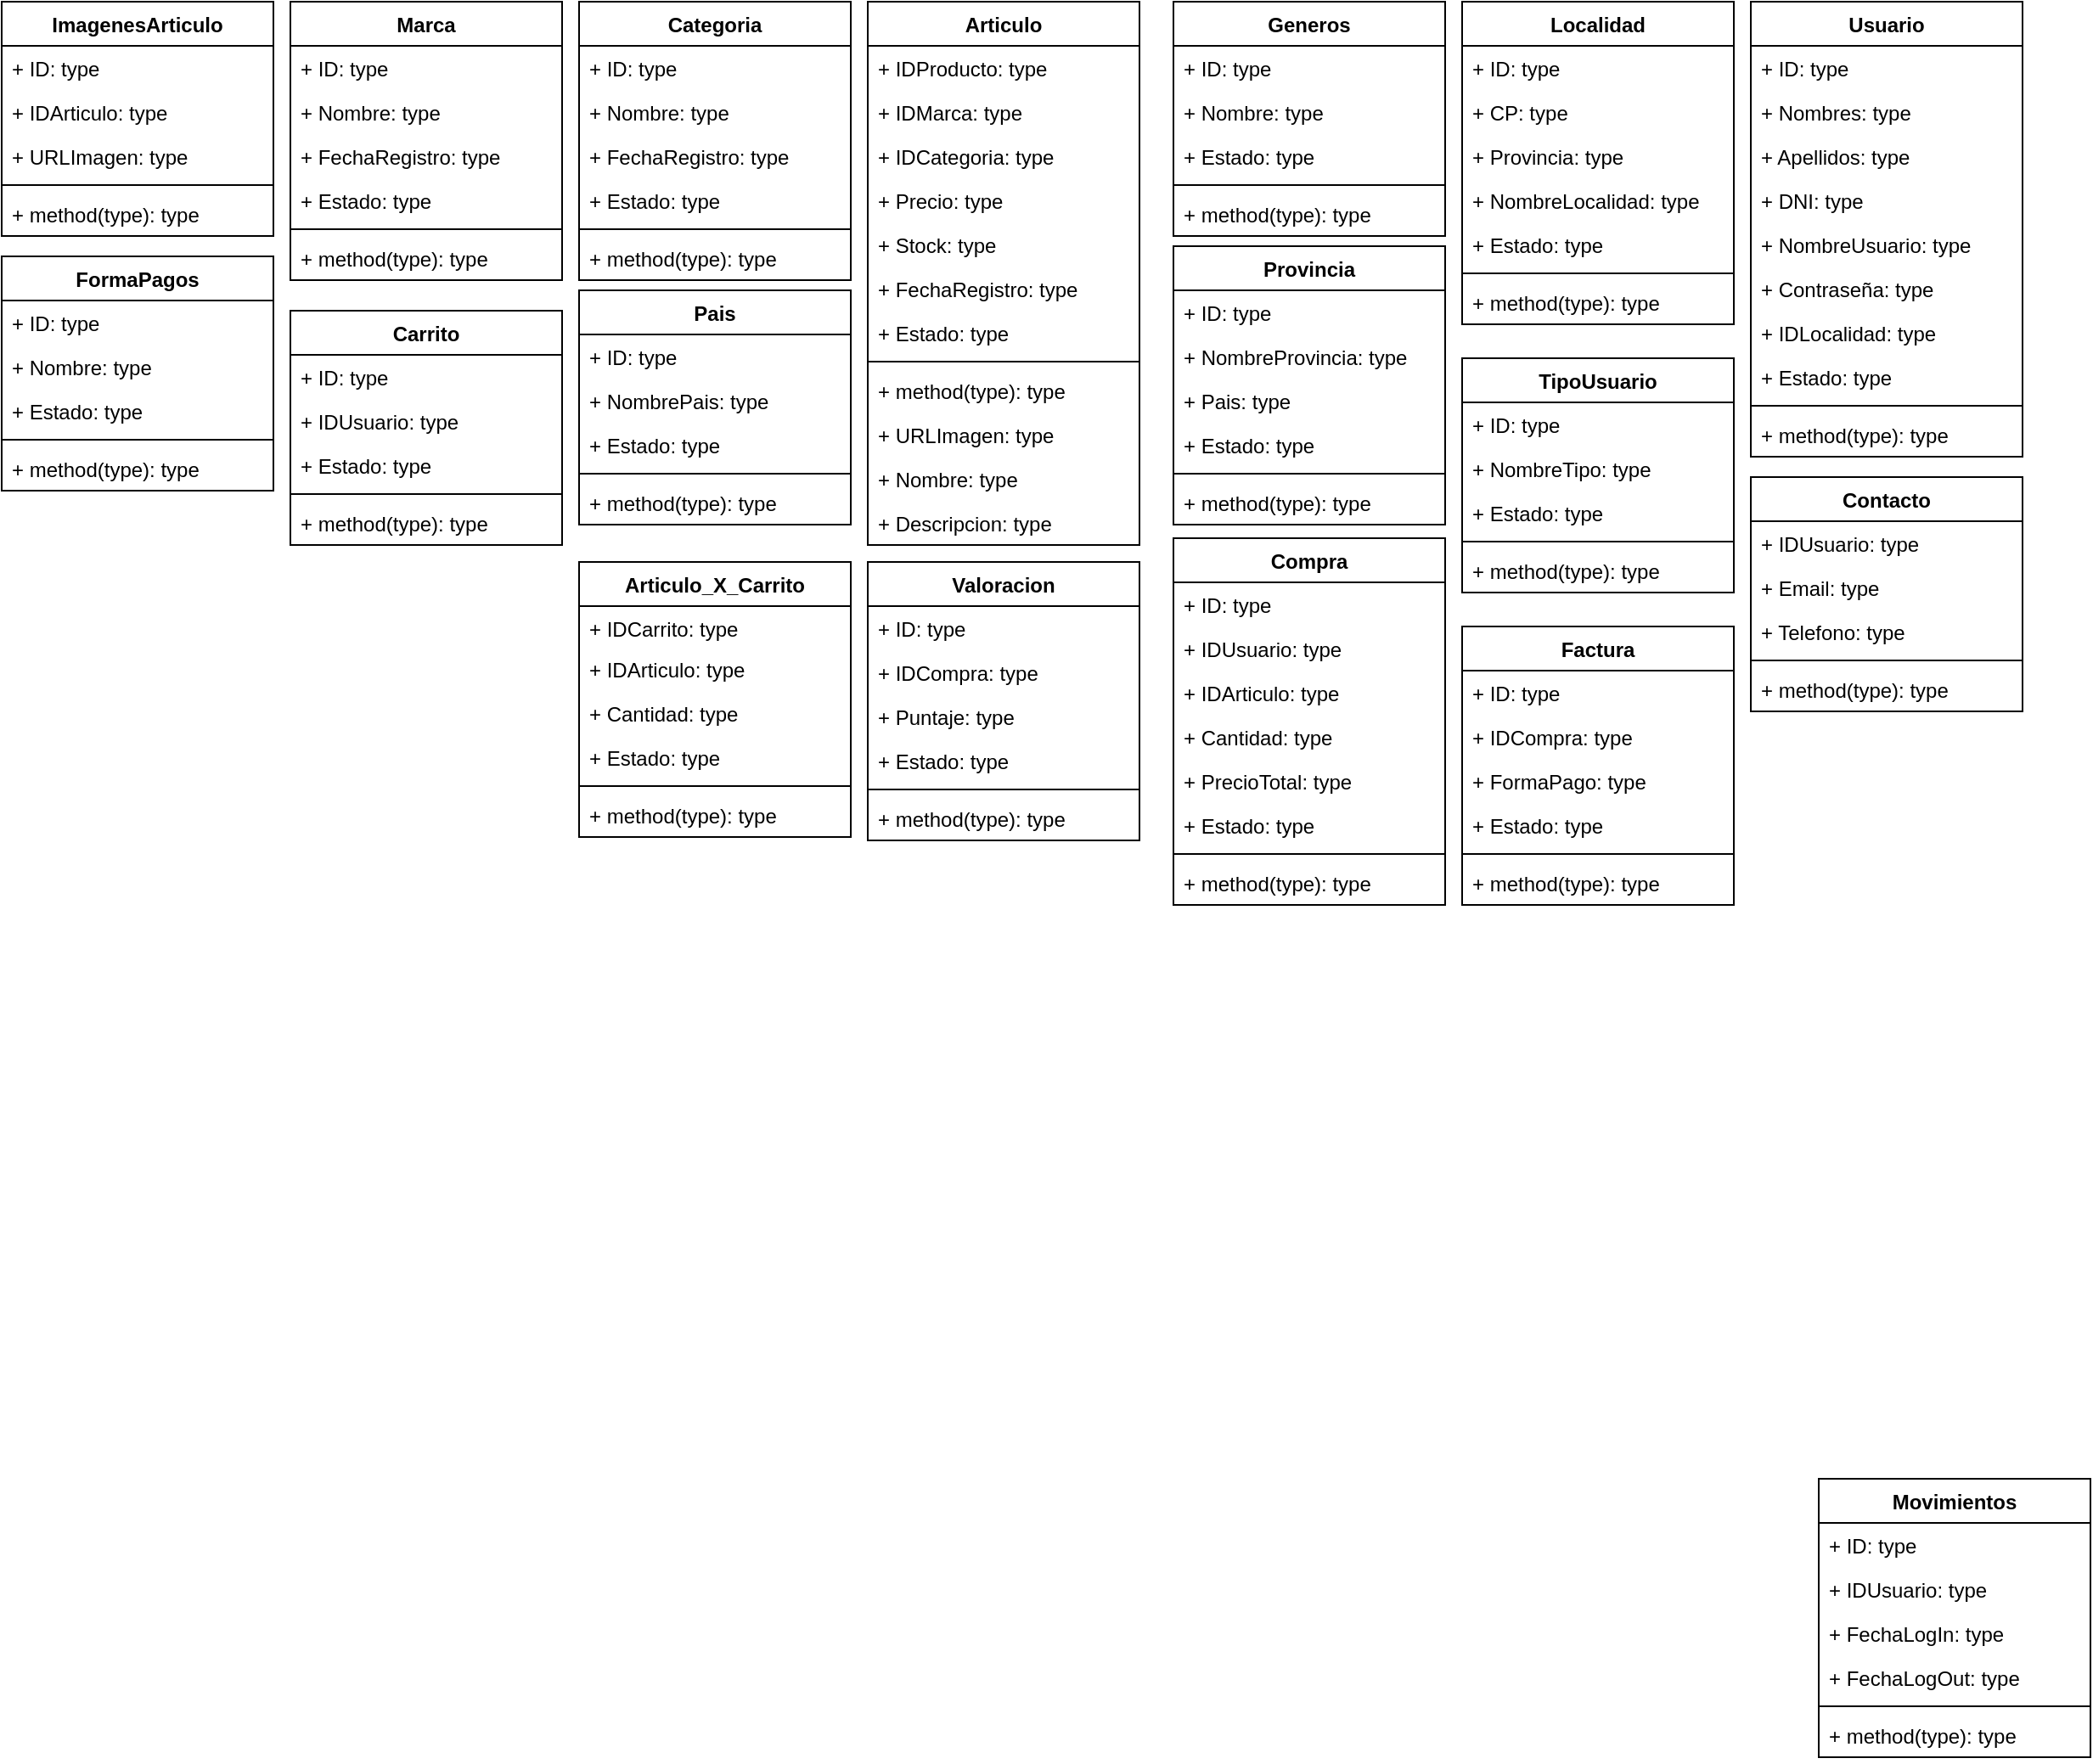 <mxfile version="20.0.0" type="device"><diagram id="C5RBs43oDa-KdzZeNtuy" name="Page-1"><mxGraphModel dx="1287" dy="1741" grid="1" gridSize="10" guides="1" tooltips="1" connect="1" arrows="1" fold="1" page="1" pageScale="1" pageWidth="827" pageHeight="1169" math="0" shadow="0"><root><mxCell id="WIyWlLk6GJQsqaUBKTNV-0"/><mxCell id="WIyWlLk6GJQsqaUBKTNV-1" parent="WIyWlLk6GJQsqaUBKTNV-0"/><mxCell id="viKCft9GVTSBlBhjGcUB-1" value="Articulo" style="swimlane;fontStyle=1;align=center;verticalAlign=top;childLayout=stackLayout;horizontal=1;startSize=26;horizontalStack=0;resizeParent=1;resizeParentMax=0;resizeLast=0;collapsible=1;marginBottom=0;" parent="WIyWlLk6GJQsqaUBKTNV-1" vertex="1"><mxGeometry x="50" y="-900" width="160" height="320" as="geometry"/></mxCell><mxCell id="viKCft9GVTSBlBhjGcUB-2" value="+ IDProducto: type" style="text;strokeColor=none;fillColor=none;align=left;verticalAlign=top;spacingLeft=4;spacingRight=4;overflow=hidden;rotatable=0;points=[[0,0.5],[1,0.5]];portConstraint=eastwest;" parent="viKCft9GVTSBlBhjGcUB-1" vertex="1"><mxGeometry y="26" width="160" height="26" as="geometry"/></mxCell><mxCell id="viKCft9GVTSBlBhjGcUB-24" value="+ IDMarca: type" style="text;strokeColor=none;fillColor=none;align=left;verticalAlign=top;spacingLeft=4;spacingRight=4;overflow=hidden;rotatable=0;points=[[0,0.5],[1,0.5]];portConstraint=eastwest;" parent="viKCft9GVTSBlBhjGcUB-1" vertex="1"><mxGeometry y="52" width="160" height="26" as="geometry"/></mxCell><mxCell id="viKCft9GVTSBlBhjGcUB-28" value="+ IDCategoria: type" style="text;strokeColor=none;fillColor=none;align=left;verticalAlign=top;spacingLeft=4;spacingRight=4;overflow=hidden;rotatable=0;points=[[0,0.5],[1,0.5]];portConstraint=eastwest;" parent="viKCft9GVTSBlBhjGcUB-1" vertex="1"><mxGeometry y="78" width="160" height="26" as="geometry"/></mxCell><mxCell id="viKCft9GVTSBlBhjGcUB-27" value="+ Precio: type" style="text;strokeColor=none;fillColor=none;align=left;verticalAlign=top;spacingLeft=4;spacingRight=4;overflow=hidden;rotatable=0;points=[[0,0.5],[1,0.5]];portConstraint=eastwest;" parent="viKCft9GVTSBlBhjGcUB-1" vertex="1"><mxGeometry y="104" width="160" height="26" as="geometry"/></mxCell><mxCell id="viKCft9GVTSBlBhjGcUB-21" value="+ Stock: type" style="text;strokeColor=none;fillColor=none;align=left;verticalAlign=top;spacingLeft=4;spacingRight=4;overflow=hidden;rotatable=0;points=[[0,0.5],[1,0.5]];portConstraint=eastwest;" parent="viKCft9GVTSBlBhjGcUB-1" vertex="1"><mxGeometry y="130" width="160" height="26" as="geometry"/></mxCell><mxCell id="viKCft9GVTSBlBhjGcUB-29" value="+ FechaRegistro: type" style="text;strokeColor=none;fillColor=none;align=left;verticalAlign=top;spacingLeft=4;spacingRight=4;overflow=hidden;rotatable=0;points=[[0,0.5],[1,0.5]];portConstraint=eastwest;" parent="viKCft9GVTSBlBhjGcUB-1" vertex="1"><mxGeometry y="156" width="160" height="26" as="geometry"/></mxCell><mxCell id="viKCft9GVTSBlBhjGcUB-31" value="+ Estado: type" style="text;strokeColor=none;fillColor=none;align=left;verticalAlign=top;spacingLeft=4;spacingRight=4;overflow=hidden;rotatable=0;points=[[0,0.5],[1,0.5]];portConstraint=eastwest;" parent="viKCft9GVTSBlBhjGcUB-1" vertex="1"><mxGeometry y="182" width="160" height="26" as="geometry"/></mxCell><mxCell id="viKCft9GVTSBlBhjGcUB-3" value="" style="line;strokeWidth=1;fillColor=none;align=left;verticalAlign=middle;spacingTop=-1;spacingLeft=3;spacingRight=3;rotatable=0;labelPosition=right;points=[];portConstraint=eastwest;" parent="viKCft9GVTSBlBhjGcUB-1" vertex="1"><mxGeometry y="208" width="160" height="8" as="geometry"/></mxCell><mxCell id="viKCft9GVTSBlBhjGcUB-4" value="+ method(type): type" style="text;strokeColor=none;fillColor=none;align=left;verticalAlign=top;spacingLeft=4;spacingRight=4;overflow=hidden;rotatable=0;points=[[0,0.5],[1,0.5]];portConstraint=eastwest;" parent="viKCft9GVTSBlBhjGcUB-1" vertex="1"><mxGeometry y="216" width="160" height="26" as="geometry"/></mxCell><mxCell id="viKCft9GVTSBlBhjGcUB-22" value="+ URLImagen: type" style="text;strokeColor=none;fillColor=none;align=left;verticalAlign=top;spacingLeft=4;spacingRight=4;overflow=hidden;rotatable=0;points=[[0,0.5],[1,0.5]];portConstraint=eastwest;" parent="viKCft9GVTSBlBhjGcUB-1" vertex="1"><mxGeometry y="242" width="160" height="26" as="geometry"/></mxCell><mxCell id="viKCft9GVTSBlBhjGcUB-26" value="+ Nombre: type" style="text;strokeColor=none;fillColor=none;align=left;verticalAlign=top;spacingLeft=4;spacingRight=4;overflow=hidden;rotatable=0;points=[[0,0.5],[1,0.5]];portConstraint=eastwest;" parent="viKCft9GVTSBlBhjGcUB-1" vertex="1"><mxGeometry y="268" width="160" height="26" as="geometry"/></mxCell><mxCell id="viKCft9GVTSBlBhjGcUB-23" value="+ Descripcion: type" style="text;strokeColor=none;fillColor=none;align=left;verticalAlign=top;spacingLeft=4;spacingRight=4;overflow=hidden;rotatable=0;points=[[0,0.5],[1,0.5]];portConstraint=eastwest;" parent="viKCft9GVTSBlBhjGcUB-1" vertex="1"><mxGeometry y="294" width="160" height="26" as="geometry"/></mxCell><mxCell id="viKCft9GVTSBlBhjGcUB-5" value="Marca" style="swimlane;fontStyle=1;align=center;verticalAlign=top;childLayout=stackLayout;horizontal=1;startSize=26;horizontalStack=0;resizeParent=1;resizeParentMax=0;resizeLast=0;collapsible=1;marginBottom=0;" parent="WIyWlLk6GJQsqaUBKTNV-1" vertex="1"><mxGeometry x="-290" y="-900" width="160" height="164" as="geometry"/></mxCell><mxCell id="viKCft9GVTSBlBhjGcUB-6" value="+ ID: type" style="text;strokeColor=none;fillColor=none;align=left;verticalAlign=top;spacingLeft=4;spacingRight=4;overflow=hidden;rotatable=0;points=[[0,0.5],[1,0.5]];portConstraint=eastwest;" parent="viKCft9GVTSBlBhjGcUB-5" vertex="1"><mxGeometry y="26" width="160" height="26" as="geometry"/></mxCell><mxCell id="viKCft9GVTSBlBhjGcUB-34" value="+ Nombre: type" style="text;strokeColor=none;fillColor=none;align=left;verticalAlign=top;spacingLeft=4;spacingRight=4;overflow=hidden;rotatable=0;points=[[0,0.5],[1,0.5]];portConstraint=eastwest;" parent="viKCft9GVTSBlBhjGcUB-5" vertex="1"><mxGeometry y="52" width="160" height="26" as="geometry"/></mxCell><mxCell id="viKCft9GVTSBlBhjGcUB-35" value="+ FechaRegistro: type" style="text;strokeColor=none;fillColor=none;align=left;verticalAlign=top;spacingLeft=4;spacingRight=4;overflow=hidden;rotatable=0;points=[[0,0.5],[1,0.5]];portConstraint=eastwest;" parent="viKCft9GVTSBlBhjGcUB-5" vertex="1"><mxGeometry y="78" width="160" height="26" as="geometry"/></mxCell><mxCell id="viKCft9GVTSBlBhjGcUB-33" value="+ Estado: type" style="text;strokeColor=none;fillColor=none;align=left;verticalAlign=top;spacingLeft=4;spacingRight=4;overflow=hidden;rotatable=0;points=[[0,0.5],[1,0.5]];portConstraint=eastwest;" parent="viKCft9GVTSBlBhjGcUB-5" vertex="1"><mxGeometry y="104" width="160" height="26" as="geometry"/></mxCell><mxCell id="viKCft9GVTSBlBhjGcUB-7" value="" style="line;strokeWidth=1;fillColor=none;align=left;verticalAlign=middle;spacingTop=-1;spacingLeft=3;spacingRight=3;rotatable=0;labelPosition=right;points=[];portConstraint=eastwest;" parent="viKCft9GVTSBlBhjGcUB-5" vertex="1"><mxGeometry y="130" width="160" height="8" as="geometry"/></mxCell><mxCell id="viKCft9GVTSBlBhjGcUB-8" value="+ method(type): type" style="text;strokeColor=none;fillColor=none;align=left;verticalAlign=top;spacingLeft=4;spacingRight=4;overflow=hidden;rotatable=0;points=[[0,0.5],[1,0.5]];portConstraint=eastwest;" parent="viKCft9GVTSBlBhjGcUB-5" vertex="1"><mxGeometry y="138" width="160" height="26" as="geometry"/></mxCell><mxCell id="viKCft9GVTSBlBhjGcUB-9" value="Categoria" style="swimlane;fontStyle=1;align=center;verticalAlign=top;childLayout=stackLayout;horizontal=1;startSize=26;horizontalStack=0;resizeParent=1;resizeParentMax=0;resizeLast=0;collapsible=1;marginBottom=0;" parent="WIyWlLk6GJQsqaUBKTNV-1" vertex="1"><mxGeometry x="-120" y="-900" width="160" height="164" as="geometry"/></mxCell><mxCell id="viKCft9GVTSBlBhjGcUB-10" value="+ ID: type" style="text;strokeColor=none;fillColor=none;align=left;verticalAlign=top;spacingLeft=4;spacingRight=4;overflow=hidden;rotatable=0;points=[[0,0.5],[1,0.5]];portConstraint=eastwest;" parent="viKCft9GVTSBlBhjGcUB-9" vertex="1"><mxGeometry y="26" width="160" height="26" as="geometry"/></mxCell><mxCell id="viKCft9GVTSBlBhjGcUB-36" value="+ Nombre: type" style="text;strokeColor=none;fillColor=none;align=left;verticalAlign=top;spacingLeft=4;spacingRight=4;overflow=hidden;rotatable=0;points=[[0,0.5],[1,0.5]];portConstraint=eastwest;" parent="viKCft9GVTSBlBhjGcUB-9" vertex="1"><mxGeometry y="52" width="160" height="26" as="geometry"/></mxCell><mxCell id="viKCft9GVTSBlBhjGcUB-37" value="+ FechaRegistro: type" style="text;strokeColor=none;fillColor=none;align=left;verticalAlign=top;spacingLeft=4;spacingRight=4;overflow=hidden;rotatable=0;points=[[0,0.5],[1,0.5]];portConstraint=eastwest;" parent="viKCft9GVTSBlBhjGcUB-9" vertex="1"><mxGeometry y="78" width="160" height="26" as="geometry"/></mxCell><mxCell id="viKCft9GVTSBlBhjGcUB-38" value="+ Estado: type" style="text;strokeColor=none;fillColor=none;align=left;verticalAlign=top;spacingLeft=4;spacingRight=4;overflow=hidden;rotatable=0;points=[[0,0.5],[1,0.5]];portConstraint=eastwest;" parent="viKCft9GVTSBlBhjGcUB-9" vertex="1"><mxGeometry y="104" width="160" height="26" as="geometry"/></mxCell><mxCell id="viKCft9GVTSBlBhjGcUB-11" value="" style="line;strokeWidth=1;fillColor=none;align=left;verticalAlign=middle;spacingTop=-1;spacingLeft=3;spacingRight=3;rotatable=0;labelPosition=right;points=[];portConstraint=eastwest;" parent="viKCft9GVTSBlBhjGcUB-9" vertex="1"><mxGeometry y="130" width="160" height="8" as="geometry"/></mxCell><mxCell id="viKCft9GVTSBlBhjGcUB-12" value="+ method(type): type" style="text;strokeColor=none;fillColor=none;align=left;verticalAlign=top;spacingLeft=4;spacingRight=4;overflow=hidden;rotatable=0;points=[[0,0.5],[1,0.5]];portConstraint=eastwest;" parent="viKCft9GVTSBlBhjGcUB-9" vertex="1"><mxGeometry y="138" width="160" height="26" as="geometry"/></mxCell><mxCell id="viKCft9GVTSBlBhjGcUB-13" value="Carrito" style="swimlane;fontStyle=1;align=center;verticalAlign=top;childLayout=stackLayout;horizontal=1;startSize=26;horizontalStack=0;resizeParent=1;resizeParentMax=0;resizeLast=0;collapsible=1;marginBottom=0;" parent="WIyWlLk6GJQsqaUBKTNV-1" vertex="1"><mxGeometry x="-290" y="-718" width="160" height="138" as="geometry"/></mxCell><mxCell id="viKCft9GVTSBlBhjGcUB-14" value="+ ID: type" style="text;strokeColor=none;fillColor=none;align=left;verticalAlign=top;spacingLeft=4;spacingRight=4;overflow=hidden;rotatable=0;points=[[0,0.5],[1,0.5]];portConstraint=eastwest;" parent="viKCft9GVTSBlBhjGcUB-13" vertex="1"><mxGeometry y="26" width="160" height="26" as="geometry"/></mxCell><mxCell id="BM_wpba7RMQkuh3sp6cl-6" value="+ IDUsuario: type" style="text;strokeColor=none;fillColor=none;align=left;verticalAlign=top;spacingLeft=4;spacingRight=4;overflow=hidden;rotatable=0;points=[[0,0.5],[1,0.5]];portConstraint=eastwest;" vertex="1" parent="viKCft9GVTSBlBhjGcUB-13"><mxGeometry y="52" width="160" height="26" as="geometry"/></mxCell><mxCell id="xOMj_ARB8Mjc3hyFYVO3-38" value="+ Estado: type" style="text;strokeColor=none;fillColor=none;align=left;verticalAlign=top;spacingLeft=4;spacingRight=4;overflow=hidden;rotatable=0;points=[[0,0.5],[1,0.5]];portConstraint=eastwest;" parent="viKCft9GVTSBlBhjGcUB-13" vertex="1"><mxGeometry y="78" width="160" height="26" as="geometry"/></mxCell><mxCell id="viKCft9GVTSBlBhjGcUB-15" value="" style="line;strokeWidth=1;fillColor=none;align=left;verticalAlign=middle;spacingTop=-1;spacingLeft=3;spacingRight=3;rotatable=0;labelPosition=right;points=[];portConstraint=eastwest;" parent="viKCft9GVTSBlBhjGcUB-13" vertex="1"><mxGeometry y="104" width="160" height="8" as="geometry"/></mxCell><mxCell id="viKCft9GVTSBlBhjGcUB-16" value="+ method(type): type" style="text;strokeColor=none;fillColor=none;align=left;verticalAlign=top;spacingLeft=4;spacingRight=4;overflow=hidden;rotatable=0;points=[[0,0.5],[1,0.5]];portConstraint=eastwest;" parent="viKCft9GVTSBlBhjGcUB-13" vertex="1"><mxGeometry y="112" width="160" height="26" as="geometry"/></mxCell><mxCell id="viKCft9GVTSBlBhjGcUB-17" value="Compra" style="swimlane;fontStyle=1;align=center;verticalAlign=top;childLayout=stackLayout;horizontal=1;startSize=26;horizontalStack=0;resizeParent=1;resizeParentMax=0;resizeLast=0;collapsible=1;marginBottom=0;" parent="WIyWlLk6GJQsqaUBKTNV-1" vertex="1"><mxGeometry x="230" y="-584" width="160" height="216" as="geometry"/></mxCell><mxCell id="viKCft9GVTSBlBhjGcUB-18" value="+ ID: type" style="text;strokeColor=none;fillColor=none;align=left;verticalAlign=top;spacingLeft=4;spacingRight=4;overflow=hidden;rotatable=0;points=[[0,0.5],[1,0.5]];portConstraint=eastwest;" parent="viKCft9GVTSBlBhjGcUB-17" vertex="1"><mxGeometry y="26" width="160" height="26" as="geometry"/></mxCell><mxCell id="xOMj_ARB8Mjc3hyFYVO3-39" value="+ IDUsuario: type" style="text;strokeColor=none;fillColor=none;align=left;verticalAlign=top;spacingLeft=4;spacingRight=4;overflow=hidden;rotatable=0;points=[[0,0.5],[1,0.5]];portConstraint=eastwest;" parent="viKCft9GVTSBlBhjGcUB-17" vertex="1"><mxGeometry y="52" width="160" height="26" as="geometry"/></mxCell><mxCell id="xOMj_ARB8Mjc3hyFYVO3-55" value="+ IDArticulo: type" style="text;strokeColor=none;fillColor=none;align=left;verticalAlign=top;spacingLeft=4;spacingRight=4;overflow=hidden;rotatable=0;points=[[0,0.5],[1,0.5]];portConstraint=eastwest;" parent="viKCft9GVTSBlBhjGcUB-17" vertex="1"><mxGeometry y="78" width="160" height="26" as="geometry"/></mxCell><mxCell id="xOMj_ARB8Mjc3hyFYVO3-43" value="+ Cantidad: type" style="text;strokeColor=none;fillColor=none;align=left;verticalAlign=top;spacingLeft=4;spacingRight=4;overflow=hidden;rotatable=0;points=[[0,0.5],[1,0.5]];portConstraint=eastwest;" parent="viKCft9GVTSBlBhjGcUB-17" vertex="1"><mxGeometry y="104" width="160" height="26" as="geometry"/></mxCell><mxCell id="xOMj_ARB8Mjc3hyFYVO3-45" value="+ PrecioTotal: type" style="text;strokeColor=none;fillColor=none;align=left;verticalAlign=top;spacingLeft=4;spacingRight=4;overflow=hidden;rotatable=0;points=[[0,0.5],[1,0.5]];portConstraint=eastwest;" parent="viKCft9GVTSBlBhjGcUB-17" vertex="1"><mxGeometry y="130" width="160" height="26" as="geometry"/></mxCell><mxCell id="xOMj_ARB8Mjc3hyFYVO3-40" value="+ Estado: type" style="text;strokeColor=none;fillColor=none;align=left;verticalAlign=top;spacingLeft=4;spacingRight=4;overflow=hidden;rotatable=0;points=[[0,0.5],[1,0.5]];portConstraint=eastwest;" parent="viKCft9GVTSBlBhjGcUB-17" vertex="1"><mxGeometry y="156" width="160" height="26" as="geometry"/></mxCell><mxCell id="viKCft9GVTSBlBhjGcUB-19" value="" style="line;strokeWidth=1;fillColor=none;align=left;verticalAlign=middle;spacingTop=-1;spacingLeft=3;spacingRight=3;rotatable=0;labelPosition=right;points=[];portConstraint=eastwest;" parent="viKCft9GVTSBlBhjGcUB-17" vertex="1"><mxGeometry y="182" width="160" height="8" as="geometry"/></mxCell><mxCell id="viKCft9GVTSBlBhjGcUB-20" value="+ method(type): type" style="text;strokeColor=none;fillColor=none;align=left;verticalAlign=top;spacingLeft=4;spacingRight=4;overflow=hidden;rotatable=0;points=[[0,0.5],[1,0.5]];portConstraint=eastwest;" parent="viKCft9GVTSBlBhjGcUB-17" vertex="1"><mxGeometry y="190" width="160" height="26" as="geometry"/></mxCell><mxCell id="viKCft9GVTSBlBhjGcUB-41" value="Usuario" style="swimlane;fontStyle=1;align=center;verticalAlign=top;childLayout=stackLayout;horizontal=1;startSize=26;horizontalStack=0;resizeParent=1;resizeParentMax=0;resizeLast=0;collapsible=1;marginBottom=0;" parent="WIyWlLk6GJQsqaUBKTNV-1" vertex="1"><mxGeometry x="570" y="-900" width="160" height="268" as="geometry"/></mxCell><mxCell id="viKCft9GVTSBlBhjGcUB-42" value="+ ID: type" style="text;strokeColor=none;fillColor=none;align=left;verticalAlign=top;spacingLeft=4;spacingRight=4;overflow=hidden;rotatable=0;points=[[0,0.5],[1,0.5]];portConstraint=eastwest;" parent="viKCft9GVTSBlBhjGcUB-41" vertex="1"><mxGeometry y="26" width="160" height="26" as="geometry"/></mxCell><mxCell id="viKCft9GVTSBlBhjGcUB-46" value="+ Nombres: type" style="text;strokeColor=none;fillColor=none;align=left;verticalAlign=top;spacingLeft=4;spacingRight=4;overflow=hidden;rotatable=0;points=[[0,0.5],[1,0.5]];portConstraint=eastwest;" parent="viKCft9GVTSBlBhjGcUB-41" vertex="1"><mxGeometry y="52" width="160" height="26" as="geometry"/></mxCell><mxCell id="viKCft9GVTSBlBhjGcUB-47" value="+ Apellidos: type" style="text;strokeColor=none;fillColor=none;align=left;verticalAlign=top;spacingLeft=4;spacingRight=4;overflow=hidden;rotatable=0;points=[[0,0.5],[1,0.5]];portConstraint=eastwest;" parent="viKCft9GVTSBlBhjGcUB-41" vertex="1"><mxGeometry y="78" width="160" height="26" as="geometry"/></mxCell><mxCell id="xOMj_ARB8Mjc3hyFYVO3-2" value="+ DNI: type" style="text;strokeColor=none;fillColor=none;align=left;verticalAlign=top;spacingLeft=4;spacingRight=4;overflow=hidden;rotatable=0;points=[[0,0.5],[1,0.5]];portConstraint=eastwest;" parent="viKCft9GVTSBlBhjGcUB-41" vertex="1"><mxGeometry y="104" width="160" height="26" as="geometry"/></mxCell><mxCell id="xOMj_ARB8Mjc3hyFYVO3-1" value="+ NombreUsuario: type" style="text;strokeColor=none;fillColor=none;align=left;verticalAlign=top;spacingLeft=4;spacingRight=4;overflow=hidden;rotatable=0;points=[[0,0.5],[1,0.5]];portConstraint=eastwest;" parent="viKCft9GVTSBlBhjGcUB-41" vertex="1"><mxGeometry y="130" width="160" height="26" as="geometry"/></mxCell><mxCell id="xOMj_ARB8Mjc3hyFYVO3-0" value="+ Contraseña: type" style="text;strokeColor=none;fillColor=none;align=left;verticalAlign=top;spacingLeft=4;spacingRight=4;overflow=hidden;rotatable=0;points=[[0,0.5],[1,0.5]];portConstraint=eastwest;" parent="viKCft9GVTSBlBhjGcUB-41" vertex="1"><mxGeometry y="156" width="160" height="26" as="geometry"/></mxCell><mxCell id="xOMj_ARB8Mjc3hyFYVO3-14" value="+ IDLocalidad: type" style="text;strokeColor=none;fillColor=none;align=left;verticalAlign=top;spacingLeft=4;spacingRight=4;overflow=hidden;rotatable=0;points=[[0,0.5],[1,0.5]];portConstraint=eastwest;" parent="viKCft9GVTSBlBhjGcUB-41" vertex="1"><mxGeometry y="182" width="160" height="26" as="geometry"/></mxCell><mxCell id="xOMj_ARB8Mjc3hyFYVO3-5" value="+ Estado: type" style="text;strokeColor=none;fillColor=none;align=left;verticalAlign=top;spacingLeft=4;spacingRight=4;overflow=hidden;rotatable=0;points=[[0,0.5],[1,0.5]];portConstraint=eastwest;" parent="viKCft9GVTSBlBhjGcUB-41" vertex="1"><mxGeometry y="208" width="160" height="26" as="geometry"/></mxCell><mxCell id="viKCft9GVTSBlBhjGcUB-43" value="" style="line;strokeWidth=1;fillColor=none;align=left;verticalAlign=middle;spacingTop=-1;spacingLeft=3;spacingRight=3;rotatable=0;labelPosition=right;points=[];portConstraint=eastwest;" parent="viKCft9GVTSBlBhjGcUB-41" vertex="1"><mxGeometry y="234" width="160" height="8" as="geometry"/></mxCell><mxCell id="viKCft9GVTSBlBhjGcUB-44" value="+ method(type): type" style="text;strokeColor=none;fillColor=none;align=left;verticalAlign=top;spacingLeft=4;spacingRight=4;overflow=hidden;rotatable=0;points=[[0,0.5],[1,0.5]];portConstraint=eastwest;" parent="viKCft9GVTSBlBhjGcUB-41" vertex="1"><mxGeometry y="242" width="160" height="26" as="geometry"/></mxCell><mxCell id="viKCft9GVTSBlBhjGcUB-48" value="Factura" style="swimlane;fontStyle=1;align=center;verticalAlign=top;childLayout=stackLayout;horizontal=1;startSize=26;horizontalStack=0;resizeParent=1;resizeParentMax=0;resizeLast=0;collapsible=1;marginBottom=0;" parent="WIyWlLk6GJQsqaUBKTNV-1" vertex="1"><mxGeometry x="400" y="-532" width="160" height="164" as="geometry"/></mxCell><mxCell id="viKCft9GVTSBlBhjGcUB-49" value="+ ID: type" style="text;strokeColor=none;fillColor=none;align=left;verticalAlign=top;spacingLeft=4;spacingRight=4;overflow=hidden;rotatable=0;points=[[0,0.5],[1,0.5]];portConstraint=eastwest;" parent="viKCft9GVTSBlBhjGcUB-48" vertex="1"><mxGeometry y="26" width="160" height="26" as="geometry"/></mxCell><mxCell id="xOMj_ARB8Mjc3hyFYVO3-57" value="+ IDCompra: type" style="text;strokeColor=none;fillColor=none;align=left;verticalAlign=top;spacingLeft=4;spacingRight=4;overflow=hidden;rotatable=0;points=[[0,0.5],[1,0.5]];portConstraint=eastwest;" parent="viKCft9GVTSBlBhjGcUB-48" vertex="1"><mxGeometry y="52" width="160" height="26" as="geometry"/></mxCell><mxCell id="xOMj_ARB8Mjc3hyFYVO3-59" value="+ FormaPago: type" style="text;strokeColor=none;fillColor=none;align=left;verticalAlign=top;spacingLeft=4;spacingRight=4;overflow=hidden;rotatable=0;points=[[0,0.5],[1,0.5]];portConstraint=eastwest;" parent="viKCft9GVTSBlBhjGcUB-48" vertex="1"><mxGeometry y="78" width="160" height="26" as="geometry"/></mxCell><mxCell id="xOMj_ARB8Mjc3hyFYVO3-56" value="+ Estado: type" style="text;strokeColor=none;fillColor=none;align=left;verticalAlign=top;spacingLeft=4;spacingRight=4;overflow=hidden;rotatable=0;points=[[0,0.5],[1,0.5]];portConstraint=eastwest;" parent="viKCft9GVTSBlBhjGcUB-48" vertex="1"><mxGeometry y="104" width="160" height="26" as="geometry"/></mxCell><mxCell id="viKCft9GVTSBlBhjGcUB-50" value="" style="line;strokeWidth=1;fillColor=none;align=left;verticalAlign=middle;spacingTop=-1;spacingLeft=3;spacingRight=3;rotatable=0;labelPosition=right;points=[];portConstraint=eastwest;" parent="viKCft9GVTSBlBhjGcUB-48" vertex="1"><mxGeometry y="130" width="160" height="8" as="geometry"/></mxCell><mxCell id="viKCft9GVTSBlBhjGcUB-51" value="+ method(type): type" style="text;strokeColor=none;fillColor=none;align=left;verticalAlign=top;spacingLeft=4;spacingRight=4;overflow=hidden;rotatable=0;points=[[0,0.5],[1,0.5]];portConstraint=eastwest;" parent="viKCft9GVTSBlBhjGcUB-48" vertex="1"><mxGeometry y="138" width="160" height="26" as="geometry"/></mxCell><mxCell id="viKCft9GVTSBlBhjGcUB-52" value="TipoUsuario" style="swimlane;fontStyle=1;align=center;verticalAlign=top;childLayout=stackLayout;horizontal=1;startSize=26;horizontalStack=0;resizeParent=1;resizeParentMax=0;resizeLast=0;collapsible=1;marginBottom=0;" parent="WIyWlLk6GJQsqaUBKTNV-1" vertex="1"><mxGeometry x="400" y="-690" width="160" height="138" as="geometry"/></mxCell><mxCell id="viKCft9GVTSBlBhjGcUB-53" value="+ ID: type" style="text;strokeColor=none;fillColor=none;align=left;verticalAlign=top;spacingLeft=4;spacingRight=4;overflow=hidden;rotatable=0;points=[[0,0.5],[1,0.5]];portConstraint=eastwest;" parent="viKCft9GVTSBlBhjGcUB-52" vertex="1"><mxGeometry y="26" width="160" height="26" as="geometry"/></mxCell><mxCell id="xOMj_ARB8Mjc3hyFYVO3-60" value="+ NombreTipo: type" style="text;strokeColor=none;fillColor=none;align=left;verticalAlign=top;spacingLeft=4;spacingRight=4;overflow=hidden;rotatable=0;points=[[0,0.5],[1,0.5]];portConstraint=eastwest;" parent="viKCft9GVTSBlBhjGcUB-52" vertex="1"><mxGeometry y="52" width="160" height="26" as="geometry"/></mxCell><mxCell id="BM_wpba7RMQkuh3sp6cl-14" value="+ Estado: type" style="text;strokeColor=none;fillColor=none;align=left;verticalAlign=top;spacingLeft=4;spacingRight=4;overflow=hidden;rotatable=0;points=[[0,0.5],[1,0.5]];portConstraint=eastwest;" vertex="1" parent="viKCft9GVTSBlBhjGcUB-52"><mxGeometry y="78" width="160" height="26" as="geometry"/></mxCell><mxCell id="viKCft9GVTSBlBhjGcUB-54" value="" style="line;strokeWidth=1;fillColor=none;align=left;verticalAlign=middle;spacingTop=-1;spacingLeft=3;spacingRight=3;rotatable=0;labelPosition=right;points=[];portConstraint=eastwest;" parent="viKCft9GVTSBlBhjGcUB-52" vertex="1"><mxGeometry y="104" width="160" height="8" as="geometry"/></mxCell><mxCell id="viKCft9GVTSBlBhjGcUB-55" value="+ method(type): type" style="text;strokeColor=none;fillColor=none;align=left;verticalAlign=top;spacingLeft=4;spacingRight=4;overflow=hidden;rotatable=0;points=[[0,0.5],[1,0.5]];portConstraint=eastwest;" parent="viKCft9GVTSBlBhjGcUB-52" vertex="1"><mxGeometry y="112" width="160" height="26" as="geometry"/></mxCell><mxCell id="viKCft9GVTSBlBhjGcUB-56" value="Movimientos" style="swimlane;fontStyle=1;align=center;verticalAlign=top;childLayout=stackLayout;horizontal=1;startSize=26;horizontalStack=0;resizeParent=1;resizeParentMax=0;resizeLast=0;collapsible=1;marginBottom=0;" parent="WIyWlLk6GJQsqaUBKTNV-1" vertex="1"><mxGeometry x="610" y="-30" width="160" height="164" as="geometry"/></mxCell><mxCell id="viKCft9GVTSBlBhjGcUB-57" value="+ ID: type" style="text;strokeColor=none;fillColor=none;align=left;verticalAlign=top;spacingLeft=4;spacingRight=4;overflow=hidden;rotatable=0;points=[[0,0.5],[1,0.5]];portConstraint=eastwest;" parent="viKCft9GVTSBlBhjGcUB-56" vertex="1"><mxGeometry y="26" width="160" height="26" as="geometry"/></mxCell><mxCell id="xOMj_ARB8Mjc3hyFYVO3-61" value="+ IDUsuario: type" style="text;strokeColor=none;fillColor=none;align=left;verticalAlign=top;spacingLeft=4;spacingRight=4;overflow=hidden;rotatable=0;points=[[0,0.5],[1,0.5]];portConstraint=eastwest;" parent="viKCft9GVTSBlBhjGcUB-56" vertex="1"><mxGeometry y="52" width="160" height="26" as="geometry"/></mxCell><mxCell id="xOMj_ARB8Mjc3hyFYVO3-64" value="+ FechaLogIn: type" style="text;strokeColor=none;fillColor=none;align=left;verticalAlign=top;spacingLeft=4;spacingRight=4;overflow=hidden;rotatable=0;points=[[0,0.5],[1,0.5]];portConstraint=eastwest;" parent="viKCft9GVTSBlBhjGcUB-56" vertex="1"><mxGeometry y="78" width="160" height="26" as="geometry"/></mxCell><mxCell id="xOMj_ARB8Mjc3hyFYVO3-63" value="+ FechaLogOut: type" style="text;strokeColor=none;fillColor=none;align=left;verticalAlign=top;spacingLeft=4;spacingRight=4;overflow=hidden;rotatable=0;points=[[0,0.5],[1,0.5]];portConstraint=eastwest;" parent="viKCft9GVTSBlBhjGcUB-56" vertex="1"><mxGeometry y="104" width="160" height="26" as="geometry"/></mxCell><mxCell id="viKCft9GVTSBlBhjGcUB-58" value="" style="line;strokeWidth=1;fillColor=none;align=left;verticalAlign=middle;spacingTop=-1;spacingLeft=3;spacingRight=3;rotatable=0;labelPosition=right;points=[];portConstraint=eastwest;" parent="viKCft9GVTSBlBhjGcUB-56" vertex="1"><mxGeometry y="130" width="160" height="8" as="geometry"/></mxCell><mxCell id="viKCft9GVTSBlBhjGcUB-59" value="+ method(type): type" style="text;strokeColor=none;fillColor=none;align=left;verticalAlign=top;spacingLeft=4;spacingRight=4;overflow=hidden;rotatable=0;points=[[0,0.5],[1,0.5]];portConstraint=eastwest;" parent="viKCft9GVTSBlBhjGcUB-56" vertex="1"><mxGeometry y="138" width="160" height="26" as="geometry"/></mxCell><mxCell id="xOMj_ARB8Mjc3hyFYVO3-6" value="Contacto" style="swimlane;fontStyle=1;align=center;verticalAlign=top;childLayout=stackLayout;horizontal=1;startSize=26;horizontalStack=0;resizeParent=1;resizeParentMax=0;resizeLast=0;collapsible=1;marginBottom=0;" parent="WIyWlLk6GJQsqaUBKTNV-1" vertex="1"><mxGeometry x="570" y="-620" width="160" height="138" as="geometry"/></mxCell><mxCell id="xOMj_ARB8Mjc3hyFYVO3-36" value="+ IDUsuario: type" style="text;strokeColor=none;fillColor=none;align=left;verticalAlign=top;spacingLeft=4;spacingRight=4;overflow=hidden;rotatable=0;points=[[0,0.5],[1,0.5]];portConstraint=eastwest;" parent="xOMj_ARB8Mjc3hyFYVO3-6" vertex="1"><mxGeometry y="26" width="160" height="26" as="geometry"/></mxCell><mxCell id="xOMj_ARB8Mjc3hyFYVO3-3" value="+ Email: type" style="text;strokeColor=none;fillColor=none;align=left;verticalAlign=top;spacingLeft=4;spacingRight=4;overflow=hidden;rotatable=0;points=[[0,0.5],[1,0.5]];portConstraint=eastwest;" parent="xOMj_ARB8Mjc3hyFYVO3-6" vertex="1"><mxGeometry y="52" width="160" height="26" as="geometry"/></mxCell><mxCell id="xOMj_ARB8Mjc3hyFYVO3-4" value="+ Telefono: type" style="text;strokeColor=none;fillColor=none;align=left;verticalAlign=top;spacingLeft=4;spacingRight=4;overflow=hidden;rotatable=0;points=[[0,0.5],[1,0.5]];portConstraint=eastwest;" parent="xOMj_ARB8Mjc3hyFYVO3-6" vertex="1"><mxGeometry y="78" width="160" height="26" as="geometry"/></mxCell><mxCell id="xOMj_ARB8Mjc3hyFYVO3-8" value="" style="line;strokeWidth=1;fillColor=none;align=left;verticalAlign=middle;spacingTop=-1;spacingLeft=3;spacingRight=3;rotatable=0;labelPosition=right;points=[];portConstraint=eastwest;" parent="xOMj_ARB8Mjc3hyFYVO3-6" vertex="1"><mxGeometry y="104" width="160" height="8" as="geometry"/></mxCell><mxCell id="xOMj_ARB8Mjc3hyFYVO3-9" value="+ method(type): type" style="text;strokeColor=none;fillColor=none;align=left;verticalAlign=top;spacingLeft=4;spacingRight=4;overflow=hidden;rotatable=0;points=[[0,0.5],[1,0.5]];portConstraint=eastwest;" parent="xOMj_ARB8Mjc3hyFYVO3-6" vertex="1"><mxGeometry y="112" width="160" height="26" as="geometry"/></mxCell><mxCell id="xOMj_ARB8Mjc3hyFYVO3-15" value="Localidad" style="swimlane;fontStyle=1;align=center;verticalAlign=top;childLayout=stackLayout;horizontal=1;startSize=26;horizontalStack=0;resizeParent=1;resizeParentMax=0;resizeLast=0;collapsible=1;marginBottom=0;" parent="WIyWlLk6GJQsqaUBKTNV-1" vertex="1"><mxGeometry x="400" y="-900" width="160" height="190" as="geometry"/></mxCell><mxCell id="xOMj_ARB8Mjc3hyFYVO3-16" value="+ ID: type" style="text;strokeColor=none;fillColor=none;align=left;verticalAlign=top;spacingLeft=4;spacingRight=4;overflow=hidden;rotatable=0;points=[[0,0.5],[1,0.5]];portConstraint=eastwest;" parent="xOMj_ARB8Mjc3hyFYVO3-15" vertex="1"><mxGeometry y="26" width="160" height="26" as="geometry"/></mxCell><mxCell id="xOMj_ARB8Mjc3hyFYVO3-18" value="+ CP: type" style="text;strokeColor=none;fillColor=none;align=left;verticalAlign=top;spacingLeft=4;spacingRight=4;overflow=hidden;rotatable=0;points=[[0,0.5],[1,0.5]];portConstraint=eastwest;" parent="xOMj_ARB8Mjc3hyFYVO3-15" vertex="1"><mxGeometry y="52" width="160" height="26" as="geometry"/></mxCell><mxCell id="xOMj_ARB8Mjc3hyFYVO3-17" value="+ Provincia: type" style="text;strokeColor=none;fillColor=none;align=left;verticalAlign=top;spacingLeft=4;spacingRight=4;overflow=hidden;rotatable=0;points=[[0,0.5],[1,0.5]];portConstraint=eastwest;" parent="xOMj_ARB8Mjc3hyFYVO3-15" vertex="1"><mxGeometry y="78" width="160" height="26" as="geometry"/></mxCell><mxCell id="xOMj_ARB8Mjc3hyFYVO3-27" value="+ NombreLocalidad: type" style="text;strokeColor=none;fillColor=none;align=left;verticalAlign=top;spacingLeft=4;spacingRight=4;overflow=hidden;rotatable=0;points=[[0,0.5],[1,0.5]];portConstraint=eastwest;" parent="xOMj_ARB8Mjc3hyFYVO3-15" vertex="1"><mxGeometry y="104" width="160" height="26" as="geometry"/></mxCell><mxCell id="xOMj_ARB8Mjc3hyFYVO3-35" value="+ Estado: type" style="text;strokeColor=none;fillColor=none;align=left;verticalAlign=top;spacingLeft=4;spacingRight=4;overflow=hidden;rotatable=0;points=[[0,0.5],[1,0.5]];portConstraint=eastwest;" parent="xOMj_ARB8Mjc3hyFYVO3-15" vertex="1"><mxGeometry y="130" width="160" height="26" as="geometry"/></mxCell><mxCell id="xOMj_ARB8Mjc3hyFYVO3-19" value="" style="line;strokeWidth=1;fillColor=none;align=left;verticalAlign=middle;spacingTop=-1;spacingLeft=3;spacingRight=3;rotatable=0;labelPosition=right;points=[];portConstraint=eastwest;" parent="xOMj_ARB8Mjc3hyFYVO3-15" vertex="1"><mxGeometry y="156" width="160" height="8" as="geometry"/></mxCell><mxCell id="xOMj_ARB8Mjc3hyFYVO3-20" value="+ method(type): type" style="text;strokeColor=none;fillColor=none;align=left;verticalAlign=top;spacingLeft=4;spacingRight=4;overflow=hidden;rotatable=0;points=[[0,0.5],[1,0.5]];portConstraint=eastwest;" parent="xOMj_ARB8Mjc3hyFYVO3-15" vertex="1"><mxGeometry y="164" width="160" height="26" as="geometry"/></mxCell><mxCell id="xOMj_ARB8Mjc3hyFYVO3-21" value="Provincia" style="swimlane;fontStyle=1;align=center;verticalAlign=top;childLayout=stackLayout;horizontal=1;startSize=26;horizontalStack=0;resizeParent=1;resizeParentMax=0;resizeLast=0;collapsible=1;marginBottom=0;" parent="WIyWlLk6GJQsqaUBKTNV-1" vertex="1"><mxGeometry x="230" y="-756" width="160" height="164" as="geometry"/></mxCell><mxCell id="xOMj_ARB8Mjc3hyFYVO3-22" value="+ ID: type" style="text;strokeColor=none;fillColor=none;align=left;verticalAlign=top;spacingLeft=4;spacingRight=4;overflow=hidden;rotatable=0;points=[[0,0.5],[1,0.5]];portConstraint=eastwest;" parent="xOMj_ARB8Mjc3hyFYVO3-21" vertex="1"><mxGeometry y="26" width="160" height="26" as="geometry"/></mxCell><mxCell id="xOMj_ARB8Mjc3hyFYVO3-23" value="+ NombreProvincia: type" style="text;strokeColor=none;fillColor=none;align=left;verticalAlign=top;spacingLeft=4;spacingRight=4;overflow=hidden;rotatable=0;points=[[0,0.5],[1,0.5]];portConstraint=eastwest;" parent="xOMj_ARB8Mjc3hyFYVO3-21" vertex="1"><mxGeometry y="52" width="160" height="26" as="geometry"/></mxCell><mxCell id="xOMj_ARB8Mjc3hyFYVO3-37" value="+ Pais: type" style="text;strokeColor=none;fillColor=none;align=left;verticalAlign=top;spacingLeft=4;spacingRight=4;overflow=hidden;rotatable=0;points=[[0,0.5],[1,0.5]];portConstraint=eastwest;" parent="xOMj_ARB8Mjc3hyFYVO3-21" vertex="1"><mxGeometry y="78" width="160" height="26" as="geometry"/></mxCell><mxCell id="xOMj_ARB8Mjc3hyFYVO3-24" value="+ Estado: type" style="text;strokeColor=none;fillColor=none;align=left;verticalAlign=top;spacingLeft=4;spacingRight=4;overflow=hidden;rotatable=0;points=[[0,0.5],[1,0.5]];portConstraint=eastwest;" parent="xOMj_ARB8Mjc3hyFYVO3-21" vertex="1"><mxGeometry y="104" width="160" height="26" as="geometry"/></mxCell><mxCell id="xOMj_ARB8Mjc3hyFYVO3-25" value="" style="line;strokeWidth=1;fillColor=none;align=left;verticalAlign=middle;spacingTop=-1;spacingLeft=3;spacingRight=3;rotatable=0;labelPosition=right;points=[];portConstraint=eastwest;" parent="xOMj_ARB8Mjc3hyFYVO3-21" vertex="1"><mxGeometry y="130" width="160" height="8" as="geometry"/></mxCell><mxCell id="xOMj_ARB8Mjc3hyFYVO3-26" value="+ method(type): type" style="text;strokeColor=none;fillColor=none;align=left;verticalAlign=top;spacingLeft=4;spacingRight=4;overflow=hidden;rotatable=0;points=[[0,0.5],[1,0.5]];portConstraint=eastwest;" parent="xOMj_ARB8Mjc3hyFYVO3-21" vertex="1"><mxGeometry y="138" width="160" height="26" as="geometry"/></mxCell><mxCell id="xOMj_ARB8Mjc3hyFYVO3-28" value="Pais" style="swimlane;fontStyle=1;align=center;verticalAlign=top;childLayout=stackLayout;horizontal=1;startSize=26;horizontalStack=0;resizeParent=1;resizeParentMax=0;resizeLast=0;collapsible=1;marginBottom=0;" parent="WIyWlLk6GJQsqaUBKTNV-1" vertex="1"><mxGeometry x="-120" y="-730" width="160" height="138" as="geometry"/></mxCell><mxCell id="xOMj_ARB8Mjc3hyFYVO3-29" value="+ ID: type" style="text;strokeColor=none;fillColor=none;align=left;verticalAlign=top;spacingLeft=4;spacingRight=4;overflow=hidden;rotatable=0;points=[[0,0.5],[1,0.5]];portConstraint=eastwest;" parent="xOMj_ARB8Mjc3hyFYVO3-28" vertex="1"><mxGeometry y="26" width="160" height="26" as="geometry"/></mxCell><mxCell id="xOMj_ARB8Mjc3hyFYVO3-30" value="+ NombrePais: type" style="text;strokeColor=none;fillColor=none;align=left;verticalAlign=top;spacingLeft=4;spacingRight=4;overflow=hidden;rotatable=0;points=[[0,0.5],[1,0.5]];portConstraint=eastwest;" parent="xOMj_ARB8Mjc3hyFYVO3-28" vertex="1"><mxGeometry y="52" width="160" height="26" as="geometry"/></mxCell><mxCell id="xOMj_ARB8Mjc3hyFYVO3-34" value="+ Estado: type" style="text;strokeColor=none;fillColor=none;align=left;verticalAlign=top;spacingLeft=4;spacingRight=4;overflow=hidden;rotatable=0;points=[[0,0.5],[1,0.5]];portConstraint=eastwest;" parent="xOMj_ARB8Mjc3hyFYVO3-28" vertex="1"><mxGeometry y="78" width="160" height="26" as="geometry"/></mxCell><mxCell id="xOMj_ARB8Mjc3hyFYVO3-32" value="" style="line;strokeWidth=1;fillColor=none;align=left;verticalAlign=middle;spacingTop=-1;spacingLeft=3;spacingRight=3;rotatable=0;labelPosition=right;points=[];portConstraint=eastwest;" parent="xOMj_ARB8Mjc3hyFYVO3-28" vertex="1"><mxGeometry y="104" width="160" height="8" as="geometry"/></mxCell><mxCell id="xOMj_ARB8Mjc3hyFYVO3-33" value="+ method(type): type" style="text;strokeColor=none;fillColor=none;align=left;verticalAlign=top;spacingLeft=4;spacingRight=4;overflow=hidden;rotatable=0;points=[[0,0.5],[1,0.5]];portConstraint=eastwest;" parent="xOMj_ARB8Mjc3hyFYVO3-28" vertex="1"><mxGeometry y="112" width="160" height="26" as="geometry"/></mxCell><mxCell id="xOMj_ARB8Mjc3hyFYVO3-46" value="Valoracion" style="swimlane;fontStyle=1;align=center;verticalAlign=top;childLayout=stackLayout;horizontal=1;startSize=26;horizontalStack=0;resizeParent=1;resizeParentMax=0;resizeLast=0;collapsible=1;marginBottom=0;" parent="WIyWlLk6GJQsqaUBKTNV-1" vertex="1"><mxGeometry x="50" y="-570" width="160" height="164" as="geometry"/></mxCell><mxCell id="xOMj_ARB8Mjc3hyFYVO3-47" value="+ ID: type" style="text;strokeColor=none;fillColor=none;align=left;verticalAlign=top;spacingLeft=4;spacingRight=4;overflow=hidden;rotatable=0;points=[[0,0.5],[1,0.5]];portConstraint=eastwest;" parent="xOMj_ARB8Mjc3hyFYVO3-46" vertex="1"><mxGeometry y="26" width="160" height="26" as="geometry"/></mxCell><mxCell id="xOMj_ARB8Mjc3hyFYVO3-51" value="+ IDCompra: type" style="text;strokeColor=none;fillColor=none;align=left;verticalAlign=top;spacingLeft=4;spacingRight=4;overflow=hidden;rotatable=0;points=[[0,0.5],[1,0.5]];portConstraint=eastwest;" parent="xOMj_ARB8Mjc3hyFYVO3-46" vertex="1"><mxGeometry y="52" width="160" height="26" as="geometry"/></mxCell><mxCell id="xOMj_ARB8Mjc3hyFYVO3-50" value="+ Puntaje: type" style="text;strokeColor=none;fillColor=none;align=left;verticalAlign=top;spacingLeft=4;spacingRight=4;overflow=hidden;rotatable=0;points=[[0,0.5],[1,0.5]];portConstraint=eastwest;" parent="xOMj_ARB8Mjc3hyFYVO3-46" vertex="1"><mxGeometry y="78" width="160" height="26" as="geometry"/></mxCell><mxCell id="xOMj_ARB8Mjc3hyFYVO3-53" value="+ Estado: type" style="text;strokeColor=none;fillColor=none;align=left;verticalAlign=top;spacingLeft=4;spacingRight=4;overflow=hidden;rotatable=0;points=[[0,0.5],[1,0.5]];portConstraint=eastwest;" parent="xOMj_ARB8Mjc3hyFYVO3-46" vertex="1"><mxGeometry y="104" width="160" height="26" as="geometry"/></mxCell><mxCell id="xOMj_ARB8Mjc3hyFYVO3-48" value="" style="line;strokeWidth=1;fillColor=none;align=left;verticalAlign=middle;spacingTop=-1;spacingLeft=3;spacingRight=3;rotatable=0;labelPosition=right;points=[];portConstraint=eastwest;" parent="xOMj_ARB8Mjc3hyFYVO3-46" vertex="1"><mxGeometry y="130" width="160" height="8" as="geometry"/></mxCell><mxCell id="xOMj_ARB8Mjc3hyFYVO3-49" value="+ method(type): type" style="text;strokeColor=none;fillColor=none;align=left;verticalAlign=top;spacingLeft=4;spacingRight=4;overflow=hidden;rotatable=0;points=[[0,0.5],[1,0.5]];portConstraint=eastwest;" parent="xOMj_ARB8Mjc3hyFYVO3-46" vertex="1"><mxGeometry y="138" width="160" height="26" as="geometry"/></mxCell><mxCell id="78cxrCPSjcCKux1p0YBi-0" value="ImagenesArticulo" style="swimlane;fontStyle=1;align=center;verticalAlign=top;childLayout=stackLayout;horizontal=1;startSize=26;horizontalStack=0;resizeParent=1;resizeParentMax=0;resizeLast=0;collapsible=1;marginBottom=0;" parent="WIyWlLk6GJQsqaUBKTNV-1" vertex="1"><mxGeometry x="-460" y="-900" width="160" height="138" as="geometry"/></mxCell><mxCell id="78cxrCPSjcCKux1p0YBi-1" value="+ ID: type" style="text;strokeColor=none;fillColor=none;align=left;verticalAlign=top;spacingLeft=4;spacingRight=4;overflow=hidden;rotatable=0;points=[[0,0.5],[1,0.5]];portConstraint=eastwest;" parent="78cxrCPSjcCKux1p0YBi-0" vertex="1"><mxGeometry y="26" width="160" height="26" as="geometry"/></mxCell><mxCell id="78cxrCPSjcCKux1p0YBi-2" value="+ IDArticulo: type" style="text;strokeColor=none;fillColor=none;align=left;verticalAlign=top;spacingLeft=4;spacingRight=4;overflow=hidden;rotatable=0;points=[[0,0.5],[1,0.5]];portConstraint=eastwest;" parent="78cxrCPSjcCKux1p0YBi-0" vertex="1"><mxGeometry y="52" width="160" height="26" as="geometry"/></mxCell><mxCell id="78cxrCPSjcCKux1p0YBi-3" value="+ URLImagen: type" style="text;strokeColor=none;fillColor=none;align=left;verticalAlign=top;spacingLeft=4;spacingRight=4;overflow=hidden;rotatable=0;points=[[0,0.5],[1,0.5]];portConstraint=eastwest;" parent="78cxrCPSjcCKux1p0YBi-0" vertex="1"><mxGeometry y="78" width="160" height="26" as="geometry"/></mxCell><mxCell id="78cxrCPSjcCKux1p0YBi-5" value="" style="line;strokeWidth=1;fillColor=none;align=left;verticalAlign=middle;spacingTop=-1;spacingLeft=3;spacingRight=3;rotatable=0;labelPosition=right;points=[];portConstraint=eastwest;" parent="78cxrCPSjcCKux1p0YBi-0" vertex="1"><mxGeometry y="104" width="160" height="8" as="geometry"/></mxCell><mxCell id="78cxrCPSjcCKux1p0YBi-6" value="+ method(type): type" style="text;strokeColor=none;fillColor=none;align=left;verticalAlign=top;spacingLeft=4;spacingRight=4;overflow=hidden;rotatable=0;points=[[0,0.5],[1,0.5]];portConstraint=eastwest;" parent="78cxrCPSjcCKux1p0YBi-0" vertex="1"><mxGeometry y="112" width="160" height="26" as="geometry"/></mxCell><mxCell id="WtfCV33XQNg2hiCEtgYN-7" value="FormaPagos" style="swimlane;fontStyle=1;align=center;verticalAlign=top;childLayout=stackLayout;horizontal=1;startSize=26;horizontalStack=0;resizeParent=1;resizeParentMax=0;resizeLast=0;collapsible=1;marginBottom=0;" parent="WIyWlLk6GJQsqaUBKTNV-1" vertex="1"><mxGeometry x="-460" y="-750" width="160" height="138" as="geometry"/></mxCell><mxCell id="WtfCV33XQNg2hiCEtgYN-8" value="+ ID: type" style="text;strokeColor=none;fillColor=none;align=left;verticalAlign=top;spacingLeft=4;spacingRight=4;overflow=hidden;rotatable=0;points=[[0,0.5],[1,0.5]];portConstraint=eastwest;" parent="WtfCV33XQNg2hiCEtgYN-7" vertex="1"><mxGeometry y="26" width="160" height="26" as="geometry"/></mxCell><mxCell id="WtfCV33XQNg2hiCEtgYN-10" value="+ Nombre: type" style="text;strokeColor=none;fillColor=none;align=left;verticalAlign=top;spacingLeft=4;spacingRight=4;overflow=hidden;rotatable=0;points=[[0,0.5],[1,0.5]];portConstraint=eastwest;" parent="WtfCV33XQNg2hiCEtgYN-7" vertex="1"><mxGeometry y="52" width="160" height="26" as="geometry"/></mxCell><mxCell id="WtfCV33XQNg2hiCEtgYN-11" value="+ Estado: type" style="text;strokeColor=none;fillColor=none;align=left;verticalAlign=top;spacingLeft=4;spacingRight=4;overflow=hidden;rotatable=0;points=[[0,0.5],[1,0.5]];portConstraint=eastwest;" parent="WtfCV33XQNg2hiCEtgYN-7" vertex="1"><mxGeometry y="78" width="160" height="26" as="geometry"/></mxCell><mxCell id="WtfCV33XQNg2hiCEtgYN-12" value="" style="line;strokeWidth=1;fillColor=none;align=left;verticalAlign=middle;spacingTop=-1;spacingLeft=3;spacingRight=3;rotatable=0;labelPosition=right;points=[];portConstraint=eastwest;" parent="WtfCV33XQNg2hiCEtgYN-7" vertex="1"><mxGeometry y="104" width="160" height="8" as="geometry"/></mxCell><mxCell id="WtfCV33XQNg2hiCEtgYN-13" value="+ method(type): type" style="text;strokeColor=none;fillColor=none;align=left;verticalAlign=top;spacingLeft=4;spacingRight=4;overflow=hidden;rotatable=0;points=[[0,0.5],[1,0.5]];portConstraint=eastwest;" parent="WtfCV33XQNg2hiCEtgYN-7" vertex="1"><mxGeometry y="112" width="160" height="26" as="geometry"/></mxCell><mxCell id="BM_wpba7RMQkuh3sp6cl-0" value="Articulo_X_Carrito" style="swimlane;fontStyle=1;align=center;verticalAlign=top;childLayout=stackLayout;horizontal=1;startSize=26;horizontalStack=0;resizeParent=1;resizeParentMax=0;resizeLast=0;collapsible=1;marginBottom=0;" vertex="1" parent="WIyWlLk6GJQsqaUBKTNV-1"><mxGeometry x="-120" y="-570" width="160" height="162" as="geometry"/></mxCell><mxCell id="BM_wpba7RMQkuh3sp6cl-1" value="+ IDCarrito: type" style="text;strokeColor=none;fillColor=none;align=left;verticalAlign=top;spacingLeft=4;spacingRight=4;overflow=hidden;rotatable=0;points=[[0,0.5],[1,0.5]];portConstraint=eastwest;" vertex="1" parent="BM_wpba7RMQkuh3sp6cl-0"><mxGeometry y="26" width="160" height="24" as="geometry"/></mxCell><mxCell id="BM_wpba7RMQkuh3sp6cl-2" value="+ IDArticulo: type" style="text;strokeColor=none;fillColor=none;align=left;verticalAlign=top;spacingLeft=4;spacingRight=4;overflow=hidden;rotatable=0;points=[[0,0.5],[1,0.5]];portConstraint=eastwest;" vertex="1" parent="BM_wpba7RMQkuh3sp6cl-0"><mxGeometry y="50" width="160" height="26" as="geometry"/></mxCell><mxCell id="BM_wpba7RMQkuh3sp6cl-7" value="+ Cantidad: type" style="text;strokeColor=none;fillColor=none;align=left;verticalAlign=top;spacingLeft=4;spacingRight=4;overflow=hidden;rotatable=0;points=[[0,0.5],[1,0.5]];portConstraint=eastwest;" vertex="1" parent="BM_wpba7RMQkuh3sp6cl-0"><mxGeometry y="76" width="160" height="26" as="geometry"/></mxCell><mxCell id="BM_wpba7RMQkuh3sp6cl-5" value="+ Estado: type" style="text;strokeColor=none;fillColor=none;align=left;verticalAlign=top;spacingLeft=4;spacingRight=4;overflow=hidden;rotatable=0;points=[[0,0.5],[1,0.5]];portConstraint=eastwest;" vertex="1" parent="BM_wpba7RMQkuh3sp6cl-0"><mxGeometry y="102" width="160" height="26" as="geometry"/></mxCell><mxCell id="BM_wpba7RMQkuh3sp6cl-3" value="" style="line;strokeWidth=1;fillColor=none;align=left;verticalAlign=middle;spacingTop=-1;spacingLeft=3;spacingRight=3;rotatable=0;labelPosition=right;points=[];portConstraint=eastwest;" vertex="1" parent="BM_wpba7RMQkuh3sp6cl-0"><mxGeometry y="128" width="160" height="8" as="geometry"/></mxCell><mxCell id="BM_wpba7RMQkuh3sp6cl-4" value="+ method(type): type" style="text;strokeColor=none;fillColor=none;align=left;verticalAlign=top;spacingLeft=4;spacingRight=4;overflow=hidden;rotatable=0;points=[[0,0.5],[1,0.5]];portConstraint=eastwest;" vertex="1" parent="BM_wpba7RMQkuh3sp6cl-0"><mxGeometry y="136" width="160" height="26" as="geometry"/></mxCell><mxCell id="BM_wpba7RMQkuh3sp6cl-8" value="Generos" style="swimlane;fontStyle=1;align=center;verticalAlign=top;childLayout=stackLayout;horizontal=1;startSize=26;horizontalStack=0;resizeParent=1;resizeParentMax=0;resizeLast=0;collapsible=1;marginBottom=0;" vertex="1" parent="WIyWlLk6GJQsqaUBKTNV-1"><mxGeometry x="230" y="-900" width="160" height="138" as="geometry"/></mxCell><mxCell id="BM_wpba7RMQkuh3sp6cl-9" value="+ ID: type" style="text;strokeColor=none;fillColor=none;align=left;verticalAlign=top;spacingLeft=4;spacingRight=4;overflow=hidden;rotatable=0;points=[[0,0.5],[1,0.5]];portConstraint=eastwest;" vertex="1" parent="BM_wpba7RMQkuh3sp6cl-8"><mxGeometry y="26" width="160" height="26" as="geometry"/></mxCell><mxCell id="BM_wpba7RMQkuh3sp6cl-10" value="+ Nombre: type" style="text;strokeColor=none;fillColor=none;align=left;verticalAlign=top;spacingLeft=4;spacingRight=4;overflow=hidden;rotatable=0;points=[[0,0.5],[1,0.5]];portConstraint=eastwest;" vertex="1" parent="BM_wpba7RMQkuh3sp6cl-8"><mxGeometry y="52" width="160" height="26" as="geometry"/></mxCell><mxCell id="BM_wpba7RMQkuh3sp6cl-11" value="+ Estado: type" style="text;strokeColor=none;fillColor=none;align=left;verticalAlign=top;spacingLeft=4;spacingRight=4;overflow=hidden;rotatable=0;points=[[0,0.5],[1,0.5]];portConstraint=eastwest;" vertex="1" parent="BM_wpba7RMQkuh3sp6cl-8"><mxGeometry y="78" width="160" height="26" as="geometry"/></mxCell><mxCell id="BM_wpba7RMQkuh3sp6cl-12" value="" style="line;strokeWidth=1;fillColor=none;align=left;verticalAlign=middle;spacingTop=-1;spacingLeft=3;spacingRight=3;rotatable=0;labelPosition=right;points=[];portConstraint=eastwest;" vertex="1" parent="BM_wpba7RMQkuh3sp6cl-8"><mxGeometry y="104" width="160" height="8" as="geometry"/></mxCell><mxCell id="BM_wpba7RMQkuh3sp6cl-13" value="+ method(type): type" style="text;strokeColor=none;fillColor=none;align=left;verticalAlign=top;spacingLeft=4;spacingRight=4;overflow=hidden;rotatable=0;points=[[0,0.5],[1,0.5]];portConstraint=eastwest;" vertex="1" parent="BM_wpba7RMQkuh3sp6cl-8"><mxGeometry y="112" width="160" height="26" as="geometry"/></mxCell></root></mxGraphModel></diagram></mxfile>